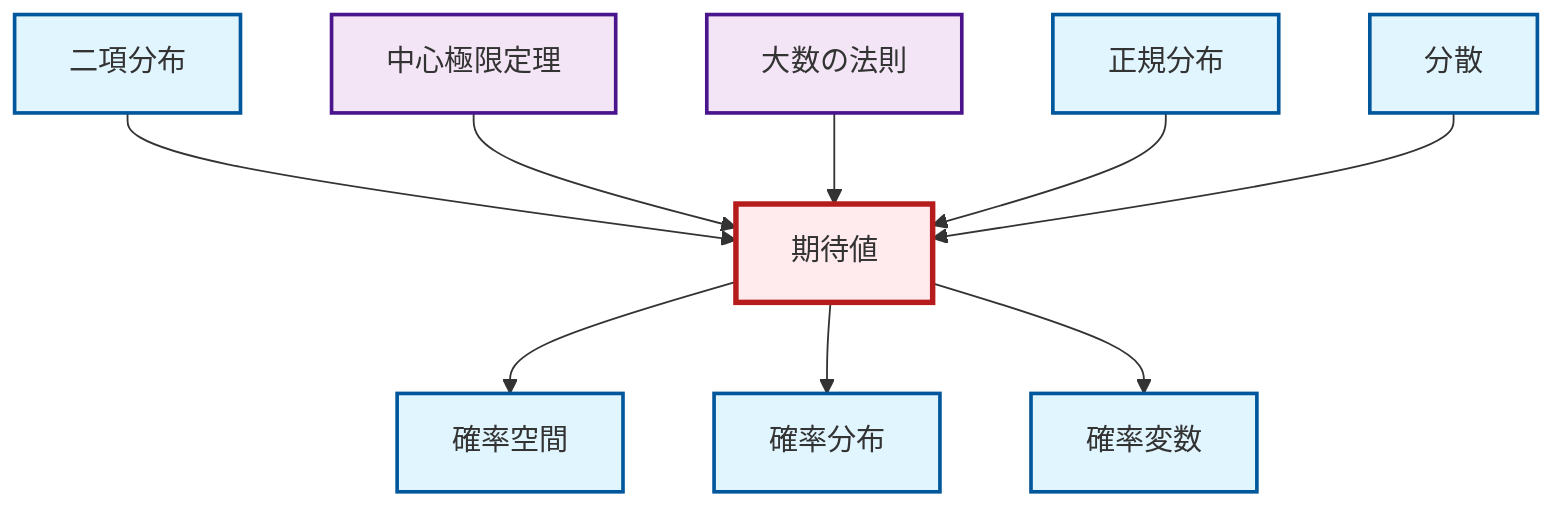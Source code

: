 graph TD
    classDef definition fill:#e1f5fe,stroke:#01579b,stroke-width:2px
    classDef theorem fill:#f3e5f5,stroke:#4a148c,stroke-width:2px
    classDef axiom fill:#fff3e0,stroke:#e65100,stroke-width:2px
    classDef example fill:#e8f5e9,stroke:#1b5e20,stroke-width:2px
    classDef current fill:#ffebee,stroke:#b71c1c,stroke-width:3px
    def-normal-distribution["正規分布"]:::definition
    def-random-variable["確率変数"]:::definition
    thm-central-limit["中心極限定理"]:::theorem
    thm-law-of-large-numbers["大数の法則"]:::theorem
    def-probability-distribution["確率分布"]:::definition
    def-binomial-distribution["二項分布"]:::definition
    def-variance["分散"]:::definition
    def-expectation["期待値"]:::definition
    def-probability-space["確率空間"]:::definition
    def-binomial-distribution --> def-expectation
    thm-central-limit --> def-expectation
    def-expectation --> def-probability-space
    thm-law-of-large-numbers --> def-expectation
    def-normal-distribution --> def-expectation
    def-variance --> def-expectation
    def-expectation --> def-probability-distribution
    def-expectation --> def-random-variable
    class def-expectation current